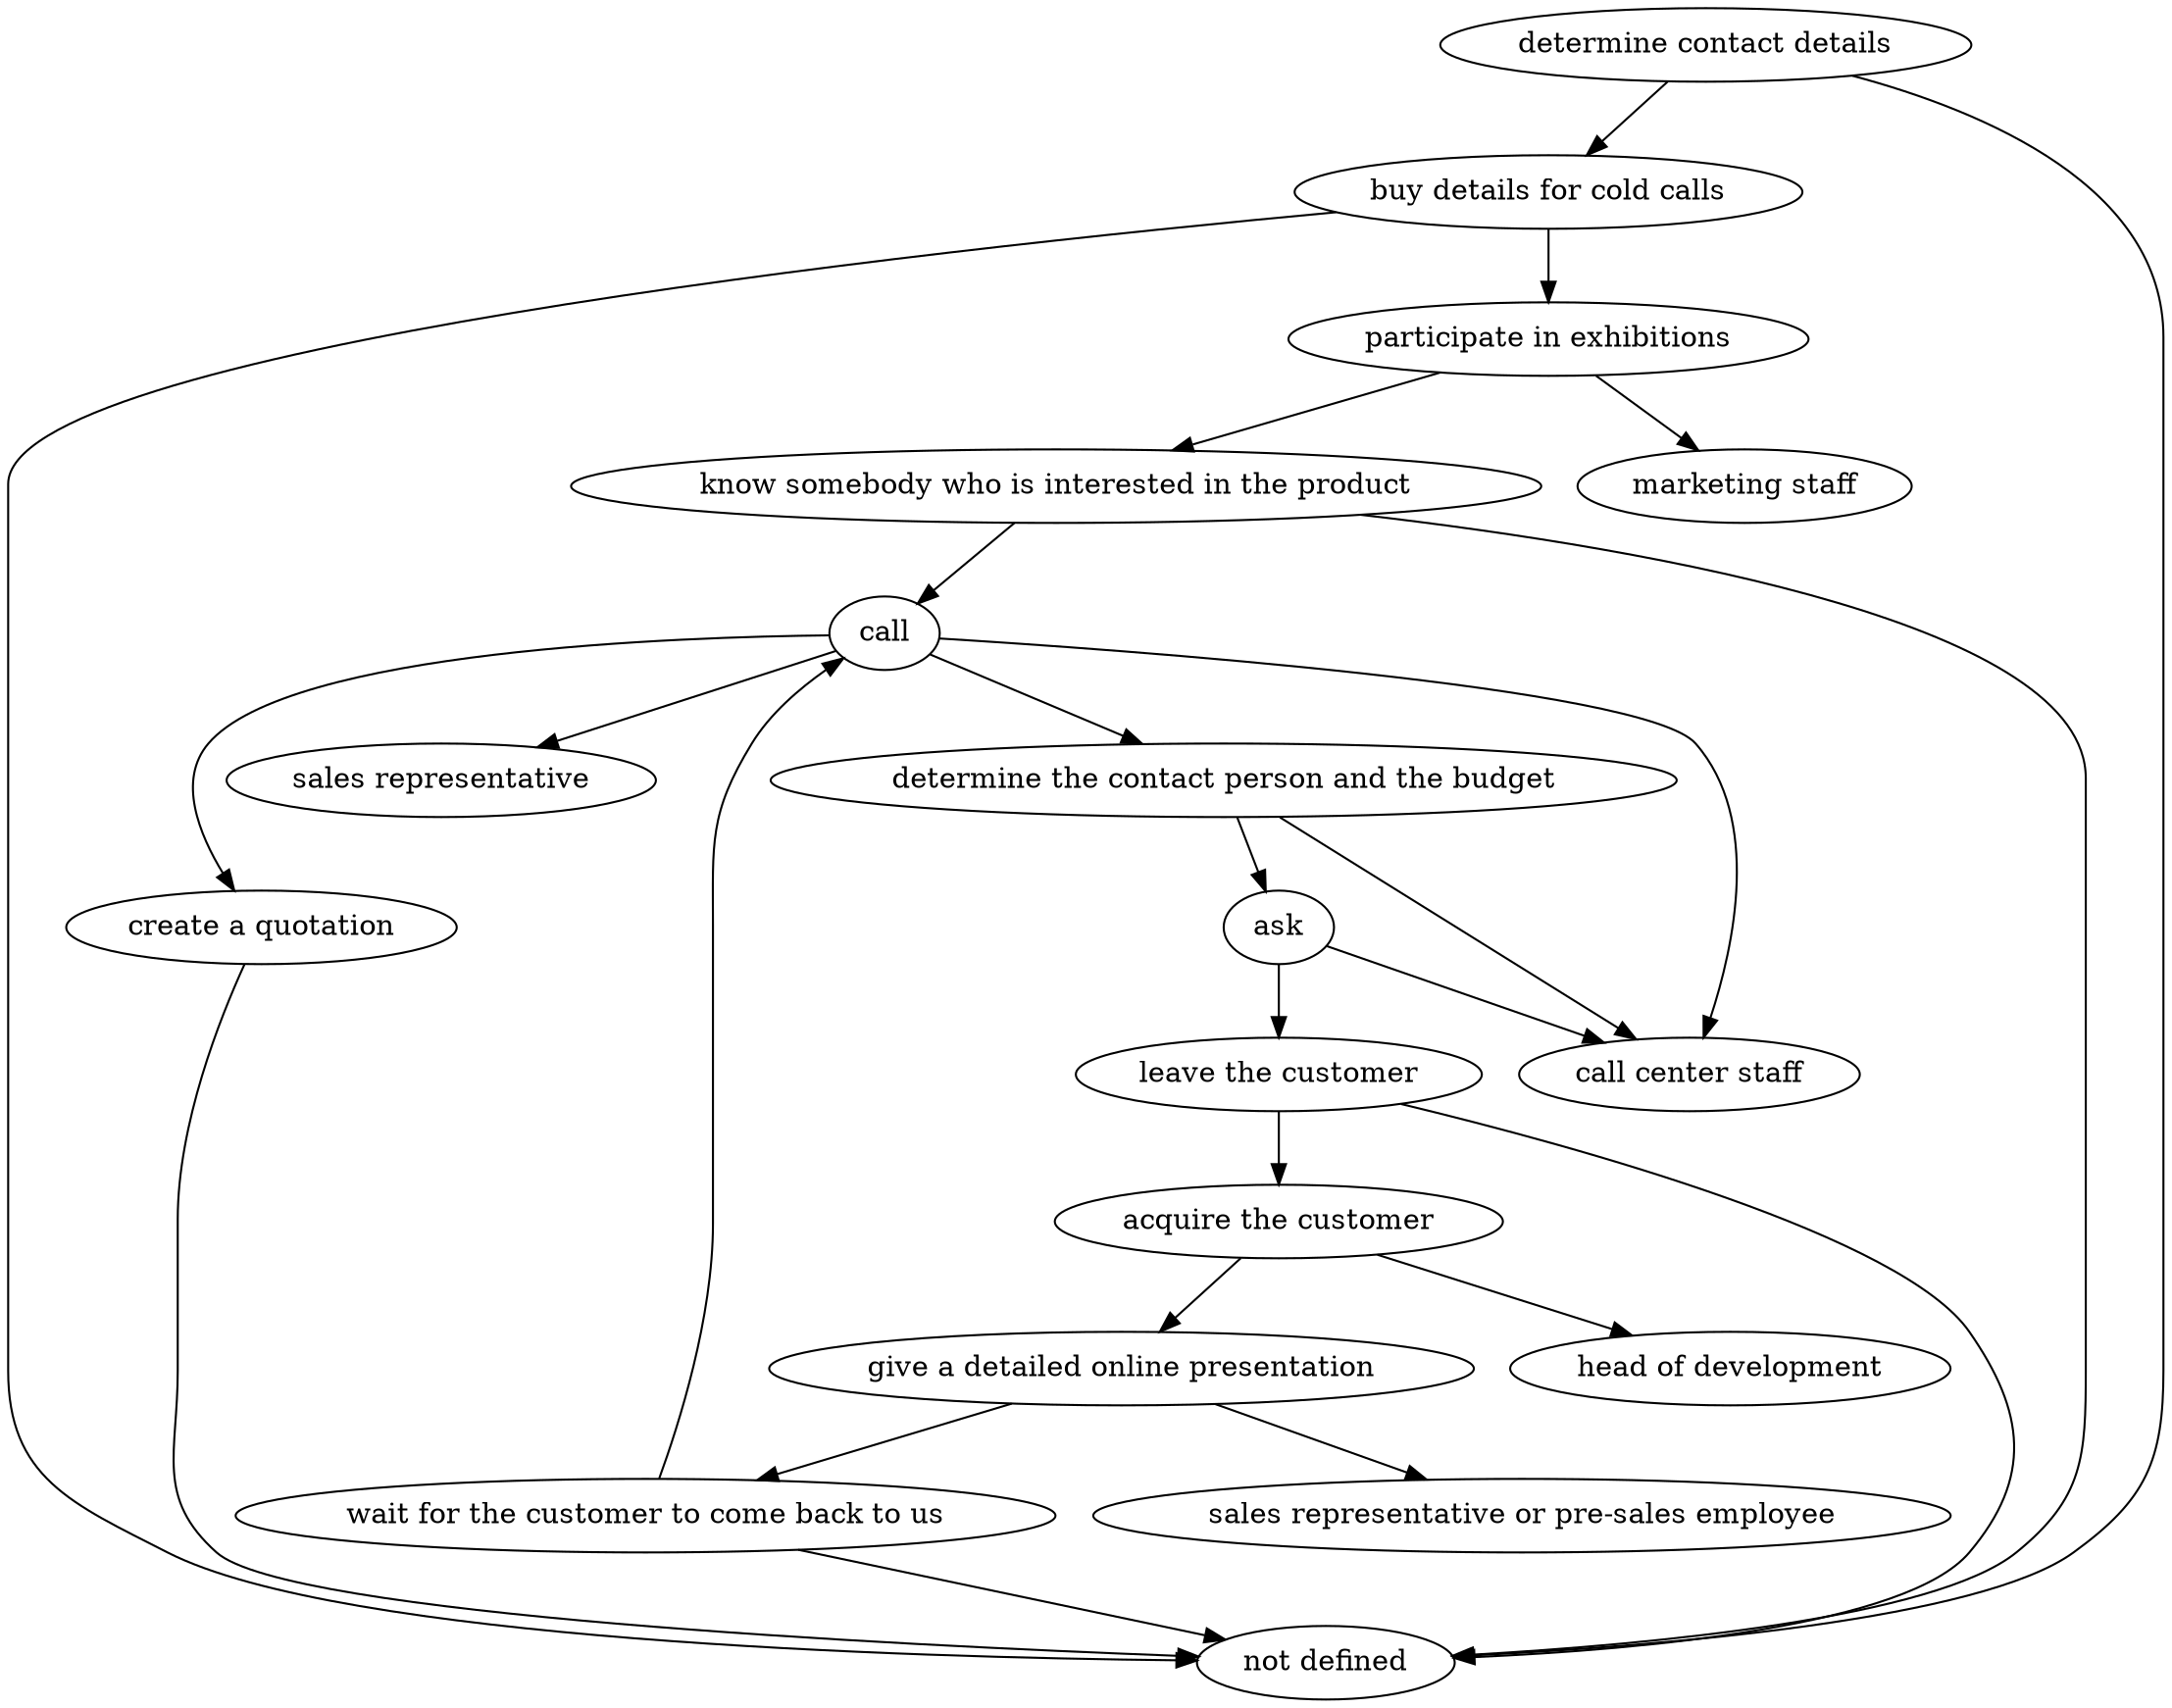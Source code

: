 strict digraph "doc-6.4" {
	graph [name="doc-6.4"];
	"determine contact details"	[attrs="{'type': 'Activity', 'label': 'determine contact details'}"];
	"buy details for cold calls"	[attrs="{'type': 'Activity', 'label': 'buy details for cold calls'}"];
	"determine contact details" -> "buy details for cold calls"	[attrs="{'type': 'flow', 'label': 'flow'}"];
	"not defined"	[attrs="{'type': 'Actor', 'label': 'not defined'}"];
	"determine contact details" -> "not defined"	[attrs="{'type': 'actor performer', 'label': 'actor performer'}"];
	"participate in exhibitions"	[attrs="{'type': 'Activity', 'label': 'participate in exhibitions'}"];
	"buy details for cold calls" -> "participate in exhibitions"	[attrs="{'type': 'flow', 'label': 'flow'}"];
	"buy details for cold calls" -> "not defined"	[attrs="{'type': 'actor performer', 'label': 'actor performer'}"];
	"know somebody who is interested in the product"	[attrs="{'type': 'Activity', 'label': 'know somebody who is interested in the product'}"];
	"participate in exhibitions" -> "know somebody who is interested in the product"	[attrs="{'type': 'flow', 'label': 'flow'}"];
	"marketing staff"	[attrs="{'type': 'Actor', 'label': 'marketing staff'}"];
	"participate in exhibitions" -> "marketing staff"	[attrs="{'type': 'actor performer', 'label': 'actor performer'}"];
	call	[attrs="{'type': 'Activity', 'label': 'call'}"];
	"know somebody who is interested in the product" -> call	[attrs="{'type': 'flow', 'label': 'flow'}"];
	"know somebody who is interested in the product" -> "not defined"	[attrs="{'type': 'actor performer', 'label': 'actor performer'}"];
	"determine the contact person and the budget"	[attrs="{'type': 'Activity', 'label': 'determine the contact person and the budget'}"];
	call -> "determine the contact person and the budget"	[attrs="{'type': 'flow', 'label': 'flow'}"];
	"create a quotation"	[attrs="{'type': 'Activity', 'label': 'create a quotation'}"];
	call -> "create a quotation"	[attrs="{'type': 'flow', 'label': 'flow'}"];
	"call center staff"	[attrs="{'type': 'Actor', 'label': 'call center staff'}"];
	call -> "call center staff"	[attrs="{'type': 'actor performer', 'label': 'actor performer'}"];
	"sales representative"	[attrs="{'type': 'Actor', 'label': 'sales representative'}"];
	call -> "sales representative"	[attrs="{'type': 'actor performer', 'label': 'actor performer'}"];
	ask	[attrs="{'type': 'Activity', 'label': 'ask'}"];
	"determine the contact person and the budget" -> ask	[attrs="{'type': 'flow', 'label': 'flow'}"];
	"determine the contact person and the budget" -> "call center staff"	[attrs="{'type': 'actor performer', 'label': 'actor performer'}"];
	"leave the customer"	[attrs="{'type': 'Activity', 'label': 'leave the customer'}"];
	ask -> "leave the customer"	[attrs="{'type': 'flow', 'label': 'flow'}"];
	ask -> "call center staff"	[attrs="{'type': 'actor performer', 'label': 'actor performer'}"];
	"acquire the customer"	[attrs="{'type': 'Activity', 'label': 'acquire the customer'}"];
	"leave the customer" -> "acquire the customer"	[attrs="{'type': 'flow', 'label': 'flow'}"];
	"leave the customer" -> "not defined"	[attrs="{'type': 'actor performer', 'label': 'actor performer'}"];
	"give a detailed online presentation"	[attrs="{'type': 'Activity', 'label': 'give a detailed online presentation'}"];
	"acquire the customer" -> "give a detailed online presentation"	[attrs="{'type': 'flow', 'label': 'flow'}"];
	"head of development"	[attrs="{'type': 'Actor', 'label': 'head of development'}"];
	"acquire the customer" -> "head of development"	[attrs="{'type': 'actor performer', 'label': 'actor performer'}"];
	"wait for the customer to come back to us"	[attrs="{'type': 'Activity', 'label': 'wait for the customer to come back to us'}"];
	"give a detailed online presentation" -> "wait for the customer to come back to us"	[attrs="{'type': 'flow', 'label': 'flow'}"];
	"sales representative or pre-sales employee"	[attrs="{'type': 'Actor', 'label': 'sales representative or pre-sales employee'}"];
	"give a detailed online presentation" -> "sales representative or pre-sales employee"	[attrs="{'type': 'actor performer', 'label': 'actor performer'}"];
	"wait for the customer to come back to us" -> call	[attrs="{'type': 'flow', 'label': 'flow'}"];
	"wait for the customer to come back to us" -> "not defined"	[attrs="{'type': 'actor performer', 'label': 'actor performer'}"];
	"create a quotation" -> "not defined"	[attrs="{'type': 'actor performer', 'label': 'actor performer'}"];
}
